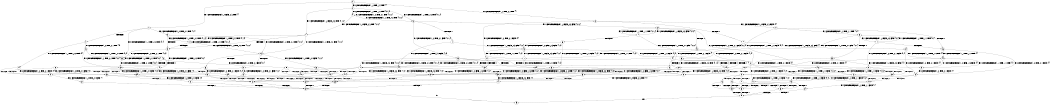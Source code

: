 digraph BCG {
size = "7, 10.5";
center = TRUE;
node [shape = circle];
0 [peripheries = 2];
0 -> 1 [label = "EX !1 !ATOMIC_EXCH_BRANCH (1, +0, FALSE, +0, 3, TRUE) !{}"];
0 -> 2 [label = "EX !2 !ATOMIC_EXCH_BRANCH (1, +0, TRUE, +0, 1, TRUE) !{}"];
0 -> 3 [label = "EX !0 !ATOMIC_EXCH_BRANCH (1, +1, TRUE, +0, 2, TRUE) !{}"];
1 -> 4 [label = "TERMINATE !1"];
1 -> 5 [label = "EX !2 !ATOMIC_EXCH_BRANCH (1, +0, TRUE, +0, 1, TRUE) !{0, 1}"];
1 -> 6 [label = "EX !0 !ATOMIC_EXCH_BRANCH (1, +1, TRUE, +0, 2, TRUE) !{0, 1}"];
2 -> 7 [label = "EX !1 !ATOMIC_EXCH_BRANCH (1, +0, FALSE, +0, 3, TRUE) !{0, 1, 2}"];
2 -> 8 [label = "EX !0 !ATOMIC_EXCH_BRANCH (1, +1, TRUE, +0, 2, TRUE) !{0, 1, 2}"];
2 -> 9 [label = "EX !2 !ATOMIC_EXCH_BRANCH (1, +0, TRUE, +0, 1, TRUE) !{0, 1, 2}"];
3 -> 10 [label = "TERMINATE !0"];
3 -> 11 [label = "EX !1 !ATOMIC_EXCH_BRANCH (1, +0, FALSE, +0, 3, FALSE) !{0}"];
3 -> 12 [label = "EX !2 !ATOMIC_EXCH_BRANCH (1, +0, TRUE, +0, 1, FALSE) !{0}"];
4 -> 13 [label = "EX !2 !ATOMIC_EXCH_BRANCH (1, +0, TRUE, +0, 1, TRUE) !{0}"];
4 -> 14 [label = "EX !0 !ATOMIC_EXCH_BRANCH (1, +1, TRUE, +0, 2, TRUE) !{0}"];
5 -> 15 [label = "TERMINATE !1"];
5 -> 16 [label = "EX !0 !ATOMIC_EXCH_BRANCH (1, +1, TRUE, +0, 2, TRUE) !{0, 1, 2}"];
5 -> 17 [label = "EX !2 !ATOMIC_EXCH_BRANCH (1, +0, TRUE, +0, 1, TRUE) !{0, 1, 2}"];
6 -> 18 [label = "TERMINATE !1"];
6 -> 19 [label = "TERMINATE !0"];
6 -> 20 [label = "EX !2 !ATOMIC_EXCH_BRANCH (1, +0, TRUE, +0, 1, FALSE) !{0, 1}"];
7 -> 15 [label = "TERMINATE !1"];
7 -> 16 [label = "EX !0 !ATOMIC_EXCH_BRANCH (1, +1, TRUE, +0, 2, TRUE) !{0, 1, 2}"];
7 -> 17 [label = "EX !2 !ATOMIC_EXCH_BRANCH (1, +0, TRUE, +0, 1, TRUE) !{0, 1, 2}"];
8 -> 21 [label = "TERMINATE !0"];
8 -> 22 [label = "EX !1 !ATOMIC_EXCH_BRANCH (1, +0, FALSE, +0, 3, FALSE) !{0, 1, 2}"];
8 -> 23 [label = "EX !2 !ATOMIC_EXCH_BRANCH (1, +0, TRUE, +0, 1, FALSE) !{0, 1, 2}"];
9 -> 7 [label = "EX !1 !ATOMIC_EXCH_BRANCH (1, +0, FALSE, +0, 3, TRUE) !{0, 1, 2}"];
9 -> 8 [label = "EX !0 !ATOMIC_EXCH_BRANCH (1, +1, TRUE, +0, 2, TRUE) !{0, 1, 2}"];
9 -> 9 [label = "EX !2 !ATOMIC_EXCH_BRANCH (1, +0, TRUE, +0, 1, TRUE) !{0, 1, 2}"];
10 -> 24 [label = "EX !1 !ATOMIC_EXCH_BRANCH (1, +0, FALSE, +0, 3, FALSE) !{}"];
10 -> 25 [label = "EX !2 !ATOMIC_EXCH_BRANCH (1, +0, TRUE, +0, 1, FALSE) !{}"];
11 -> 26 [label = "TERMINATE !0"];
11 -> 27 [label = "EX !2 !ATOMIC_EXCH_BRANCH (1, +0, TRUE, +0, 1, FALSE) !{0, 1}"];
11 -> 28 [label = "EX !1 !ATOMIC_EXCH_BRANCH (1, +1, TRUE, +1, 1, TRUE) !{0, 1}"];
12 -> 29 [label = "TERMINATE !2"];
12 -> 30 [label = "TERMINATE !0"];
12 -> 31 [label = "EX !1 !ATOMIC_EXCH_BRANCH (1, +0, FALSE, +0, 3, TRUE) !{0, 1, 2}"];
13 -> 32 [label = "EX !0 !ATOMIC_EXCH_BRANCH (1, +1, TRUE, +0, 2, TRUE) !{0, 2}"];
13 -> 33 [label = "EX !2 !ATOMIC_EXCH_BRANCH (1, +0, TRUE, +0, 1, TRUE) !{0, 2}"];
14 -> 34 [label = "TERMINATE !0"];
14 -> 35 [label = "EX !2 !ATOMIC_EXCH_BRANCH (1, +0, TRUE, +0, 1, FALSE) !{0}"];
15 -> 32 [label = "EX !0 !ATOMIC_EXCH_BRANCH (1, +1, TRUE, +0, 2, TRUE) !{0, 2}"];
15 -> 33 [label = "EX !2 !ATOMIC_EXCH_BRANCH (1, +0, TRUE, +0, 1, TRUE) !{0, 2}"];
16 -> 36 [label = "TERMINATE !1"];
16 -> 37 [label = "TERMINATE !0"];
16 -> 38 [label = "EX !2 !ATOMIC_EXCH_BRANCH (1, +0, TRUE, +0, 1, FALSE) !{0, 1, 2}"];
17 -> 15 [label = "TERMINATE !1"];
17 -> 16 [label = "EX !0 !ATOMIC_EXCH_BRANCH (1, +1, TRUE, +0, 2, TRUE) !{0, 1, 2}"];
17 -> 17 [label = "EX !2 !ATOMIC_EXCH_BRANCH (1, +0, TRUE, +0, 1, TRUE) !{0, 1, 2}"];
18 -> 34 [label = "TERMINATE !0"];
18 -> 35 [label = "EX !2 !ATOMIC_EXCH_BRANCH (1, +0, TRUE, +0, 1, FALSE) !{0}"];
19 -> 34 [label = "TERMINATE !1"];
19 -> 39 [label = "EX !2 !ATOMIC_EXCH_BRANCH (1, +0, TRUE, +0, 1, FALSE) !{1}"];
20 -> 40 [label = "TERMINATE !1"];
20 -> 41 [label = "TERMINATE !2"];
20 -> 42 [label = "TERMINATE !0"];
21 -> 43 [label = "EX !1 !ATOMIC_EXCH_BRANCH (1, +0, FALSE, +0, 3, FALSE) !{1, 2}"];
21 -> 44 [label = "EX !2 !ATOMIC_EXCH_BRANCH (1, +0, TRUE, +0, 1, FALSE) !{1, 2}"];
22 -> 45 [label = "TERMINATE !0"];
22 -> 46 [label = "EX !2 !ATOMIC_EXCH_BRANCH (1, +0, TRUE, +0, 1, FALSE) !{0, 1, 2}"];
22 -> 47 [label = "EX !1 !ATOMIC_EXCH_BRANCH (1, +1, TRUE, +1, 1, TRUE) !{0, 1, 2}"];
23 -> 29 [label = "TERMINATE !2"];
23 -> 30 [label = "TERMINATE !0"];
23 -> 31 [label = "EX !1 !ATOMIC_EXCH_BRANCH (1, +0, FALSE, +0, 3, TRUE) !{0, 1, 2}"];
24 -> 48 [label = "EX !2 !ATOMIC_EXCH_BRANCH (1, +0, TRUE, +0, 1, FALSE) !{1}"];
24 -> 49 [label = "EX !1 !ATOMIC_EXCH_BRANCH (1, +1, TRUE, +1, 1, TRUE) !{1}"];
25 -> 50 [label = "TERMINATE !2"];
25 -> 51 [label = "EX !1 !ATOMIC_EXCH_BRANCH (1, +0, FALSE, +0, 3, TRUE) !{1, 2}"];
26 -> 48 [label = "EX !2 !ATOMIC_EXCH_BRANCH (1, +0, TRUE, +0, 1, FALSE) !{1}"];
26 -> 49 [label = "EX !1 !ATOMIC_EXCH_BRANCH (1, +1, TRUE, +1, 1, TRUE) !{1}"];
27 -> 52 [label = "TERMINATE !2"];
27 -> 53 [label = "TERMINATE !0"];
27 -> 54 [label = "EX !1 !ATOMIC_EXCH_BRANCH (1, +1, TRUE, +1, 1, FALSE) !{0, 1, 2}"];
28 -> 55 [label = "TERMINATE !0"];
28 -> 56 [label = "EX !2 !ATOMIC_EXCH_BRANCH (1, +0, TRUE, +0, 1, FALSE) !{0, 1}"];
28 -> 57 [label = "EX !1 !ATOMIC_EXCH_BRANCH (1, +0, FALSE, +0, 3, FALSE) !{0, 1}"];
29 -> 50 [label = "TERMINATE !0"];
29 -> 58 [label = "EX !1 !ATOMIC_EXCH_BRANCH (1, +0, FALSE, +0, 3, TRUE) !{0, 1}"];
30 -> 50 [label = "TERMINATE !2"];
30 -> 51 [label = "EX !1 !ATOMIC_EXCH_BRANCH (1, +0, FALSE, +0, 3, TRUE) !{1, 2}"];
31 -> 40 [label = "TERMINATE !1"];
31 -> 41 [label = "TERMINATE !2"];
31 -> 42 [label = "TERMINATE !0"];
32 -> 59 [label = "TERMINATE !0"];
32 -> 60 [label = "EX !2 !ATOMIC_EXCH_BRANCH (1, +0, TRUE, +0, 1, FALSE) !{0, 2}"];
33 -> 32 [label = "EX !0 !ATOMIC_EXCH_BRANCH (1, +1, TRUE, +0, 2, TRUE) !{0, 2}"];
33 -> 33 [label = "EX !2 !ATOMIC_EXCH_BRANCH (1, +0, TRUE, +0, 1, TRUE) !{0, 2}"];
34 -> 61 [label = "EX !2 !ATOMIC_EXCH_BRANCH (1, +0, TRUE, +0, 1, FALSE) !{}"];
35 -> 62 [label = "TERMINATE !2"];
35 -> 63 [label = "TERMINATE !0"];
36 -> 59 [label = "TERMINATE !0"];
36 -> 60 [label = "EX !2 !ATOMIC_EXCH_BRANCH (1, +0, TRUE, +0, 1, FALSE) !{0, 2}"];
37 -> 59 [label = "TERMINATE !1"];
37 -> 64 [label = "EX !2 !ATOMIC_EXCH_BRANCH (1, +0, TRUE, +0, 1, FALSE) !{1, 2}"];
38 -> 40 [label = "TERMINATE !1"];
38 -> 41 [label = "TERMINATE !2"];
38 -> 42 [label = "TERMINATE !0"];
39 -> 63 [label = "TERMINATE !1"];
39 -> 65 [label = "TERMINATE !2"];
40 -> 62 [label = "TERMINATE !2"];
40 -> 63 [label = "TERMINATE !0"];
41 -> 62 [label = "TERMINATE !1"];
41 -> 65 [label = "TERMINATE !0"];
42 -> 63 [label = "TERMINATE !1"];
42 -> 65 [label = "TERMINATE !2"];
43 -> 66 [label = "EX !2 !ATOMIC_EXCH_BRANCH (1, +0, TRUE, +0, 1, FALSE) !{1, 2}"];
43 -> 67 [label = "EX !1 !ATOMIC_EXCH_BRANCH (1, +1, TRUE, +1, 1, TRUE) !{1, 2}"];
44 -> 50 [label = "TERMINATE !2"];
44 -> 51 [label = "EX !1 !ATOMIC_EXCH_BRANCH (1, +0, FALSE, +0, 3, TRUE) !{1, 2}"];
45 -> 66 [label = "EX !2 !ATOMIC_EXCH_BRANCH (1, +0, TRUE, +0, 1, FALSE) !{1, 2}"];
45 -> 67 [label = "EX !1 !ATOMIC_EXCH_BRANCH (1, +1, TRUE, +1, 1, TRUE) !{1, 2}"];
46 -> 52 [label = "TERMINATE !2"];
46 -> 53 [label = "TERMINATE !0"];
46 -> 54 [label = "EX !1 !ATOMIC_EXCH_BRANCH (1, +1, TRUE, +1, 1, FALSE) !{0, 1, 2}"];
47 -> 68 [label = "TERMINATE !0"];
47 -> 69 [label = "EX !2 !ATOMIC_EXCH_BRANCH (1, +0, TRUE, +0, 1, FALSE) !{0, 1, 2}"];
47 -> 22 [label = "EX !1 !ATOMIC_EXCH_BRANCH (1, +0, FALSE, +0, 3, FALSE) !{0, 1, 2}"];
48 -> 70 [label = "TERMINATE !2"];
48 -> 71 [label = "EX !1 !ATOMIC_EXCH_BRANCH (1, +1, TRUE, +1, 1, FALSE) !{1, 2}"];
49 -> 72 [label = "EX !2 !ATOMIC_EXCH_BRANCH (1, +0, TRUE, +0, 1, FALSE) !{1}"];
49 -> 73 [label = "EX !1 !ATOMIC_EXCH_BRANCH (1, +0, FALSE, +0, 3, FALSE) !{1}"];
50 -> 74 [label = "EX !1 !ATOMIC_EXCH_BRANCH (1, +0, FALSE, +0, 3, TRUE) !{1}"];
51 -> 63 [label = "TERMINATE !1"];
51 -> 65 [label = "TERMINATE !2"];
52 -> 70 [label = "TERMINATE !0"];
52 -> 75 [label = "EX !1 !ATOMIC_EXCH_BRANCH (1, +1, TRUE, +1, 1, FALSE) !{0, 1}"];
53 -> 70 [label = "TERMINATE !2"];
53 -> 71 [label = "EX !1 !ATOMIC_EXCH_BRANCH (1, +1, TRUE, +1, 1, FALSE) !{1, 2}"];
54 -> 76 [label = "TERMINATE !1"];
54 -> 77 [label = "TERMINATE !2"];
54 -> 78 [label = "TERMINATE !0"];
55 -> 72 [label = "EX !2 !ATOMIC_EXCH_BRANCH (1, +0, TRUE, +0, 1, FALSE) !{1}"];
55 -> 73 [label = "EX !1 !ATOMIC_EXCH_BRANCH (1, +0, FALSE, +0, 3, FALSE) !{1}"];
56 -> 79 [label = "TERMINATE !2"];
56 -> 80 [label = "TERMINATE !0"];
56 -> 31 [label = "EX !1 !ATOMIC_EXCH_BRANCH (1, +0, FALSE, +0, 3, TRUE) !{0, 1, 2}"];
57 -> 26 [label = "TERMINATE !0"];
57 -> 27 [label = "EX !2 !ATOMIC_EXCH_BRANCH (1, +0, TRUE, +0, 1, FALSE) !{0, 1}"];
57 -> 28 [label = "EX !1 !ATOMIC_EXCH_BRANCH (1, +1, TRUE, +1, 1, TRUE) !{0, 1}"];
58 -> 62 [label = "TERMINATE !1"];
58 -> 65 [label = "TERMINATE !0"];
59 -> 81 [label = "EX !2 !ATOMIC_EXCH_BRANCH (1, +0, TRUE, +0, 1, FALSE) !{2}"];
60 -> 62 [label = "TERMINATE !2"];
60 -> 63 [label = "TERMINATE !0"];
61 -> 82 [label = "TERMINATE !2"];
62 -> 82 [label = "TERMINATE !0"];
63 -> 82 [label = "TERMINATE !2"];
64 -> 63 [label = "TERMINATE !1"];
64 -> 65 [label = "TERMINATE !2"];
65 -> 82 [label = "TERMINATE !1"];
66 -> 70 [label = "TERMINATE !2"];
66 -> 71 [label = "EX !1 !ATOMIC_EXCH_BRANCH (1, +1, TRUE, +1, 1, FALSE) !{1, 2}"];
67 -> 83 [label = "EX !2 !ATOMIC_EXCH_BRANCH (1, +0, TRUE, +0, 1, FALSE) !{1, 2}"];
67 -> 43 [label = "EX !1 !ATOMIC_EXCH_BRANCH (1, +0, FALSE, +0, 3, FALSE) !{1, 2}"];
68 -> 83 [label = "EX !2 !ATOMIC_EXCH_BRANCH (1, +0, TRUE, +0, 1, FALSE) !{1, 2}"];
68 -> 43 [label = "EX !1 !ATOMIC_EXCH_BRANCH (1, +0, FALSE, +0, 3, FALSE) !{1, 2}"];
69 -> 79 [label = "TERMINATE !2"];
69 -> 80 [label = "TERMINATE !0"];
69 -> 31 [label = "EX !1 !ATOMIC_EXCH_BRANCH (1, +0, FALSE, +0, 3, TRUE) !{0, 1, 2}"];
70 -> 84 [label = "EX !1 !ATOMIC_EXCH_BRANCH (1, +1, TRUE, +1, 1, FALSE) !{1}"];
71 -> 85 [label = "TERMINATE !1"];
71 -> 86 [label = "TERMINATE !2"];
72 -> 87 [label = "TERMINATE !2"];
72 -> 51 [label = "EX !1 !ATOMIC_EXCH_BRANCH (1, +0, FALSE, +0, 3, TRUE) !{1, 2}"];
73 -> 48 [label = "EX !2 !ATOMIC_EXCH_BRANCH (1, +0, TRUE, +0, 1, FALSE) !{1}"];
73 -> 49 [label = "EX !1 !ATOMIC_EXCH_BRANCH (1, +1, TRUE, +1, 1, TRUE) !{1}"];
74 -> 82 [label = "TERMINATE !1"];
75 -> 88 [label = "TERMINATE !1"];
75 -> 86 [label = "TERMINATE !0"];
76 -> 88 [label = "TERMINATE !2"];
76 -> 85 [label = "TERMINATE !0"];
77 -> 88 [label = "TERMINATE !1"];
77 -> 86 [label = "TERMINATE !0"];
78 -> 85 [label = "TERMINATE !1"];
78 -> 86 [label = "TERMINATE !2"];
79 -> 87 [label = "TERMINATE !0"];
79 -> 58 [label = "EX !1 !ATOMIC_EXCH_BRANCH (1, +0, FALSE, +0, 3, TRUE) !{0, 1}"];
80 -> 87 [label = "TERMINATE !2"];
80 -> 51 [label = "EX !1 !ATOMIC_EXCH_BRANCH (1, +0, FALSE, +0, 3, TRUE) !{1, 2}"];
81 -> 82 [label = "TERMINATE !2"];
82 -> 89 [label = "exit"];
83 -> 87 [label = "TERMINATE !2"];
83 -> 51 [label = "EX !1 !ATOMIC_EXCH_BRANCH (1, +0, FALSE, +0, 3, TRUE) !{1, 2}"];
84 -> 90 [label = "TERMINATE !1"];
85 -> 90 [label = "TERMINATE !2"];
86 -> 90 [label = "TERMINATE !1"];
87 -> 74 [label = "EX !1 !ATOMIC_EXCH_BRANCH (1, +0, FALSE, +0, 3, TRUE) !{1}"];
88 -> 90 [label = "TERMINATE !0"];
90 -> 89 [label = "exit"];
}
